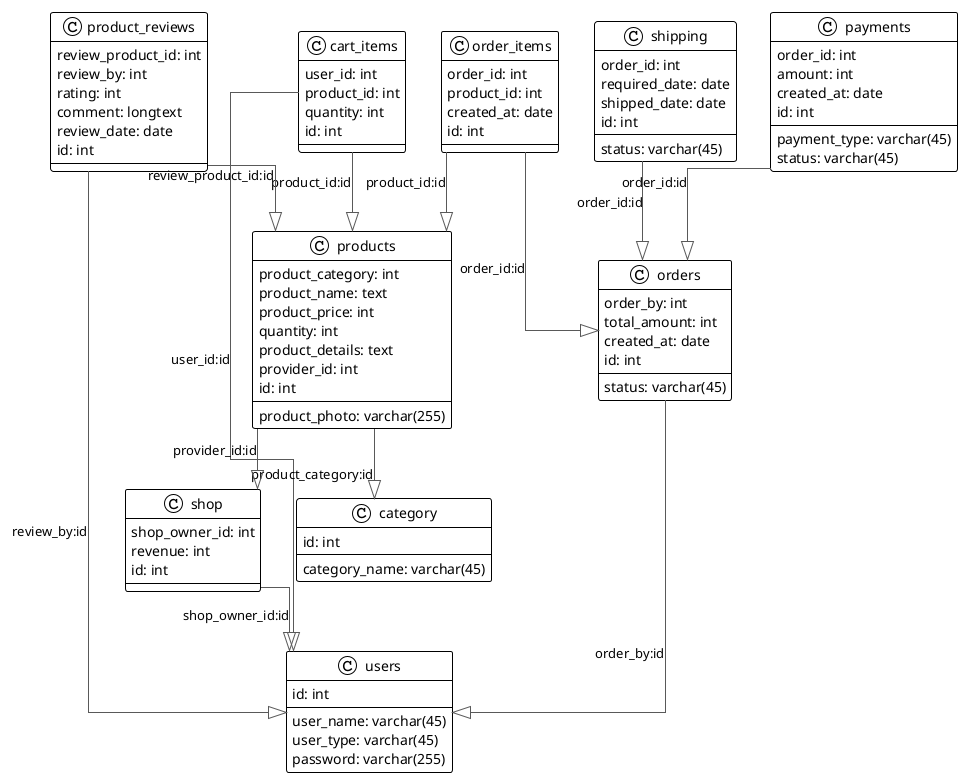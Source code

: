 @startuml

!theme plain
top to bottom direction
skinparam linetype ortho

class cart_items {
   user_id: int
   product_id: int
   quantity: int
   id: int
}
class category {
   category_name: varchar(45)
   id: int
}
class order_items {
   order_id: int
   product_id: int
   created_at: date
   id: int
}
class orders {
   order_by: int
   total_amount: int
   status: varchar(45)
   created_at: date
   id: int
}
class payments {
   payment_type: varchar(45)
   order_id: int
   amount: int
   status: varchar(45)
   created_at: date
   id: int
}
class product_reviews {
   review_product_id: int
   review_by: int
   rating: int
   comment: longtext
   review_date: date
   id: int
}
class products {
   product_category: int
   product_name: text
   product_price: int
   quantity: int
   product_details: text
   product_photo: varchar(255)
   provider_id: int
   id: int
}
class shipping {
   order_id: int
   status: varchar(45)
   required_date: date
   shipped_date: date
   id: int
}
class shop {
   shop_owner_id: int
   revenue: int
   id: int
}
class users {
   user_name: varchar(45)
   user_type: varchar(45)
   password: varchar(255)
   id: int
}

cart_items       -[#595959,plain]-^  products        : "product_id:id"
cart_items       -[#595959,plain]-^  users           : "user_id:id"
order_items      -[#595959,plain]-^  orders          : "order_id:id"
order_items      -[#595959,plain]-^  products        : "product_id:id"
orders           -[#595959,plain]-^  users           : "order_by:id"
payments         -[#595959,plain]-^  orders          : "order_id:id"
product_reviews  -[#595959,plain]-^  products        : "review_product_id:id"
product_reviews  -[#595959,plain]-^  users           : "review_by:id"
products         -[#595959,plain]-^  category        : "product_category:id"
products         -[#595959,plain]-^  shop            : "provider_id:id"
shipping         -[#595959,plain]-^  orders          : "order_id:id"
shop             -[#595959,plain]-^  users           : "shop_owner_id:id"
@enduml
